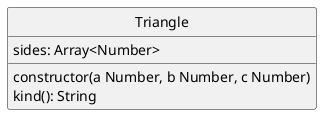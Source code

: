 @startuml
skinparam classAttributeIconSize 0
skinparam monochrome true
hide circle

class Triangle {
  sides: Array<Number>
  constructor(a Number, b Number, c Number)
  kind(): String
}
@enduml